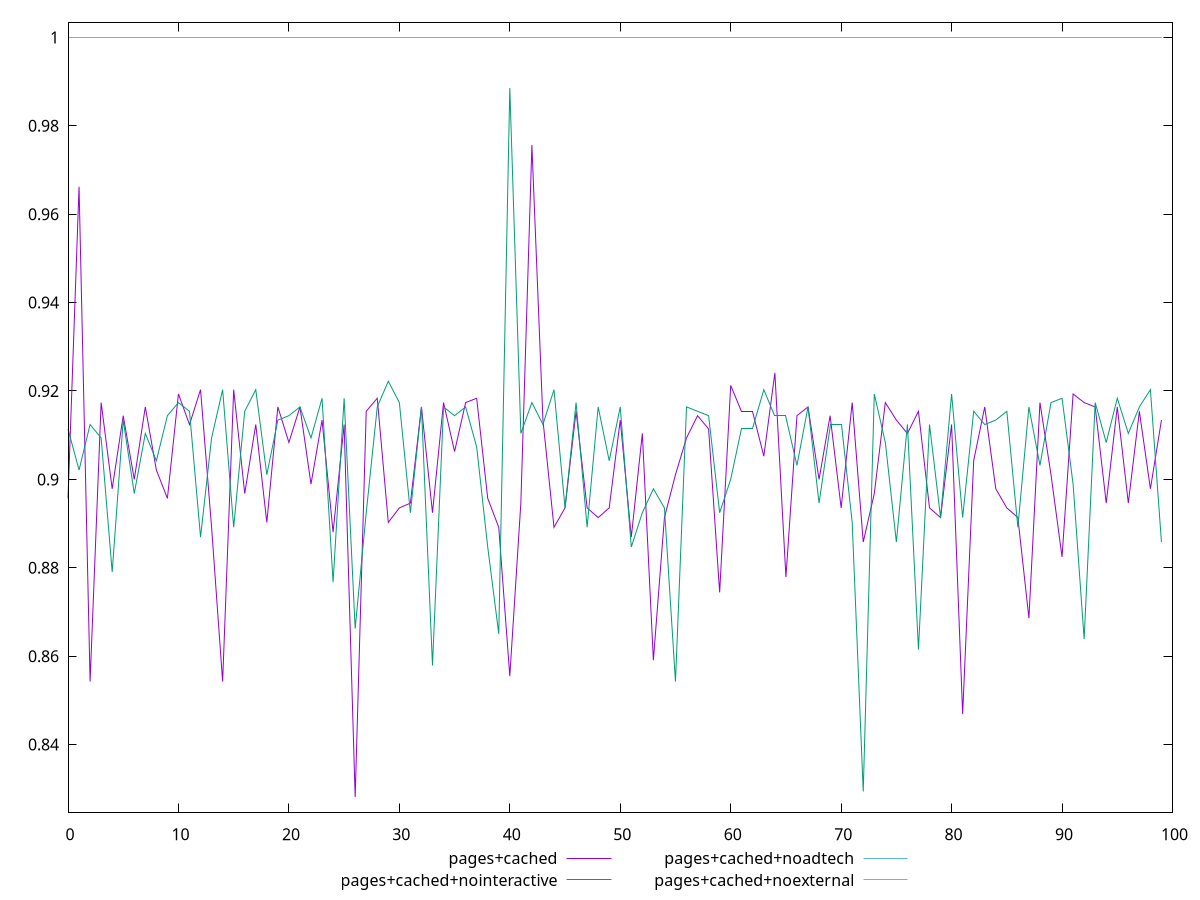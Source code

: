 $_pagesCached <<EOF
0.8957133036797424
0.9662266892678348
0.8542425396099645
0.917380153295033
0.8978655626213592
0.9144159850101914
0.8999999314038534
0.9163971786250928
0.9021161263191473
0.8957133036797424
0.9193306938437782
0.9124146873094439
0.9202981945281576
0.8891520440062349
0.8542425396099668
0.9202981945281576
0.8967916516294555
0.9124146873094447
0.8902562615076628
0.9163971786250928
0.9083528563396879
0.916397178625092
0.8989350010505743
0.9134178324564849
0.8880436409238093
0.912414687309443
0.8280884419200208
0.9154091114965677
0.9183580026018724
0.8902562615076617
0.8935434397538525
0.8946305544636071
0.9163971786250911
0.8924519953997028
0.9173801532950312
0.9062928680615159
0.9173801532950346
0.9183580026018705
0.8957133036797424
0.889152044006236
0.8554565163258651
0.8946305544636091
0.9756441379504823
0.9134178324564849
0.8891520440062339
0.8935434397538515
0.9154091114965686
0.8935434397538525
0.8913562573218646
0.8935434397538535
0.9134178324564867
0.8869310884190251
0.9103935540110564
0.8590795068847735
0.8913562573218646
0.9010603182647989
0.9093756336689238
0.9144159850101887
0.9114065832202423
0.8744295293623201
0.921260472378276
0.9154091114965668
0.9154091114965677
0.9052557261448053
0.9241156495345516
0.87788564193256
0.9144159850101878
0.9163971786250911
0.8999999314038525
0.9144159850101887
0.8935434397538525
0.917380153295033
0.8858144226983589
0.8967916516294535
0.917380153295033
0.9134178324564849
0.9103935540110555
0.9154091114965668
0.8935434397538506
0.8913562573218646
0.9124146873094447
0.8468949031639892
0.9042138652938312
0.9163971786250928
0.8978655626213592
0.8935434397538506
0.8913562573218656
0.8685955668171902
0.917380153295033
0.9010603182647978
0.8824401089284055
0.9193306938437764
0.9173801532950346
0.9163971786250928
0.8946305544636051
0.9163971786250911
0.8946305544636061
0.9154091114965668
0.8978655626213602
0.9134178324564849
EOF
$_pagesCachedNointeractive <<EOF
0.9114065832202423
0.9021161263191463
0.9124146873094457
0.909375633668922
0.8790300833009306
0.9134178324564849
0.8967916516294545
0.9103935540110555
0.9042138652938291
0.9144159850101887
0.917380153295033
0.9154091114965686
0.8869310884190262
0.9093756336689192
0.9202981945281576
0.8891520440062329
0.9154091114965668
0.9202981945281568
0.9010603182647978
0.9134178324564849
0.914415985010187
0.9163971786250911
0.909375633668922
0.9183580026018724
0.8767373781918395
0.9183580026018724
0.866237010546699
0.8924519953997028
0.9163971786250928
0.9222174953399462
0.9173801532950339
0.8924519953997028
0.9163971786250911
0.8578750359832107
0.9163971786250911
0.9144159850101887
0.9163971786250911
0.9073252563220249
0.8846936800115661
0.8650525269764151
0.9885586652661822
0.9103935540110564
0.9173801532950356
0.912414687309443
0.9202981945281584
0.8935434397538515
0.917380153295033
0.8891520440062349
0.916397178625092
0.9042138652938301
0.9163971786250911
0.8846936800115661
0.8924519953997028
0.8978655626213592
0.8935434397538535
0.8542425396099668
0.9163971786250911
0.9154091114965668
0.9144159850101905
0.8924519953997028
0.8999999314038525
0.9114065832202433
0.9114065832202423
0.9202981945281576
0.9144159850101905
0.9144159850101878
0.9031673203601183
0.9163971786250911
0.8946305544636091
0.9124146873094439
0.9124146873094439
0.8902562615076638
0.8293600100807806
0.9193306938437764
0.9083528563396869
0.8858144226983579
0.912414687309443
0.8614786903580921
0.9124146873094447
0.8913562573218646
0.9193306938437791
0.8913562573218666
0.9154091114965677
0.912414687309443
0.9134178324564849
0.9154091114965668
0.889152044006236
0.9163971786250928
0.9031673203601163
0.9173801532950364
0.9183580026018741
0.8989350010505732
0.8638646215623997
0.917380153295033
0.9083528563396869
0.9183580026018724
0.9103935540110574
0.916397178625092
0.9202981945281576
0.8858144226983579
EOF
$_pagesCachedNoadtech <<EOF
1
1
1
1
1
1
1
1
1
1
1
1
1
1
1
1
1
1
1
1
1
1
1
1
1
1
1
1
1
1
1
1
1
1
1
1
1
1
1
1
1
1
1
1
1
1
1
1
1
1
1
1
1
1
1
1
1
1
1
1
1
1
1
1
1
1
1
1
1
1
1
1
1
1
1
1
1
1
1
1
1
1
1
1
1
1
1
1
1
1
1
1
1
1
1
1
1
1
1
1
EOF
$_pagesCachedNoexternal <<EOF
1
1
1
1
1
1
1
1
1
1
1
1
1
1
1
1
1
1
1
1
1
1
1
1
1
1
1
1
1
1
1
1
1
1
1
1
1
1
1
1
1
1
1
1
1
1
1
1
1
1
1
1
1
1
1
1
1
1
1
1
1
1
1
1
1
1
1
1
1
1
1
1
1
1
1
1
1
1
1
1
1
1
1
1
1
1
1
1
1
1
1
1
1
1
1
1
1
1
1
1
EOF
set key outside below
set terminal pngcairo
set output "report_00005_2020-11-02T22-26-11.212Z/total-blocking-time/total-blocking-time_pages+cached_pages+cached+nointeractive_pages+cached+noadtech_pages+cached+noexternal.png"
set yrange [0.8246502107584213:1.0034382311615997]
plot $_pagesCached title "pages+cached" with line ,$_pagesCachedNointeractive title "pages+cached+nointeractive" with line ,$_pagesCachedNoadtech title "pages+cached+noadtech" with line ,$_pagesCachedNoexternal title "pages+cached+noexternal" with line ,
